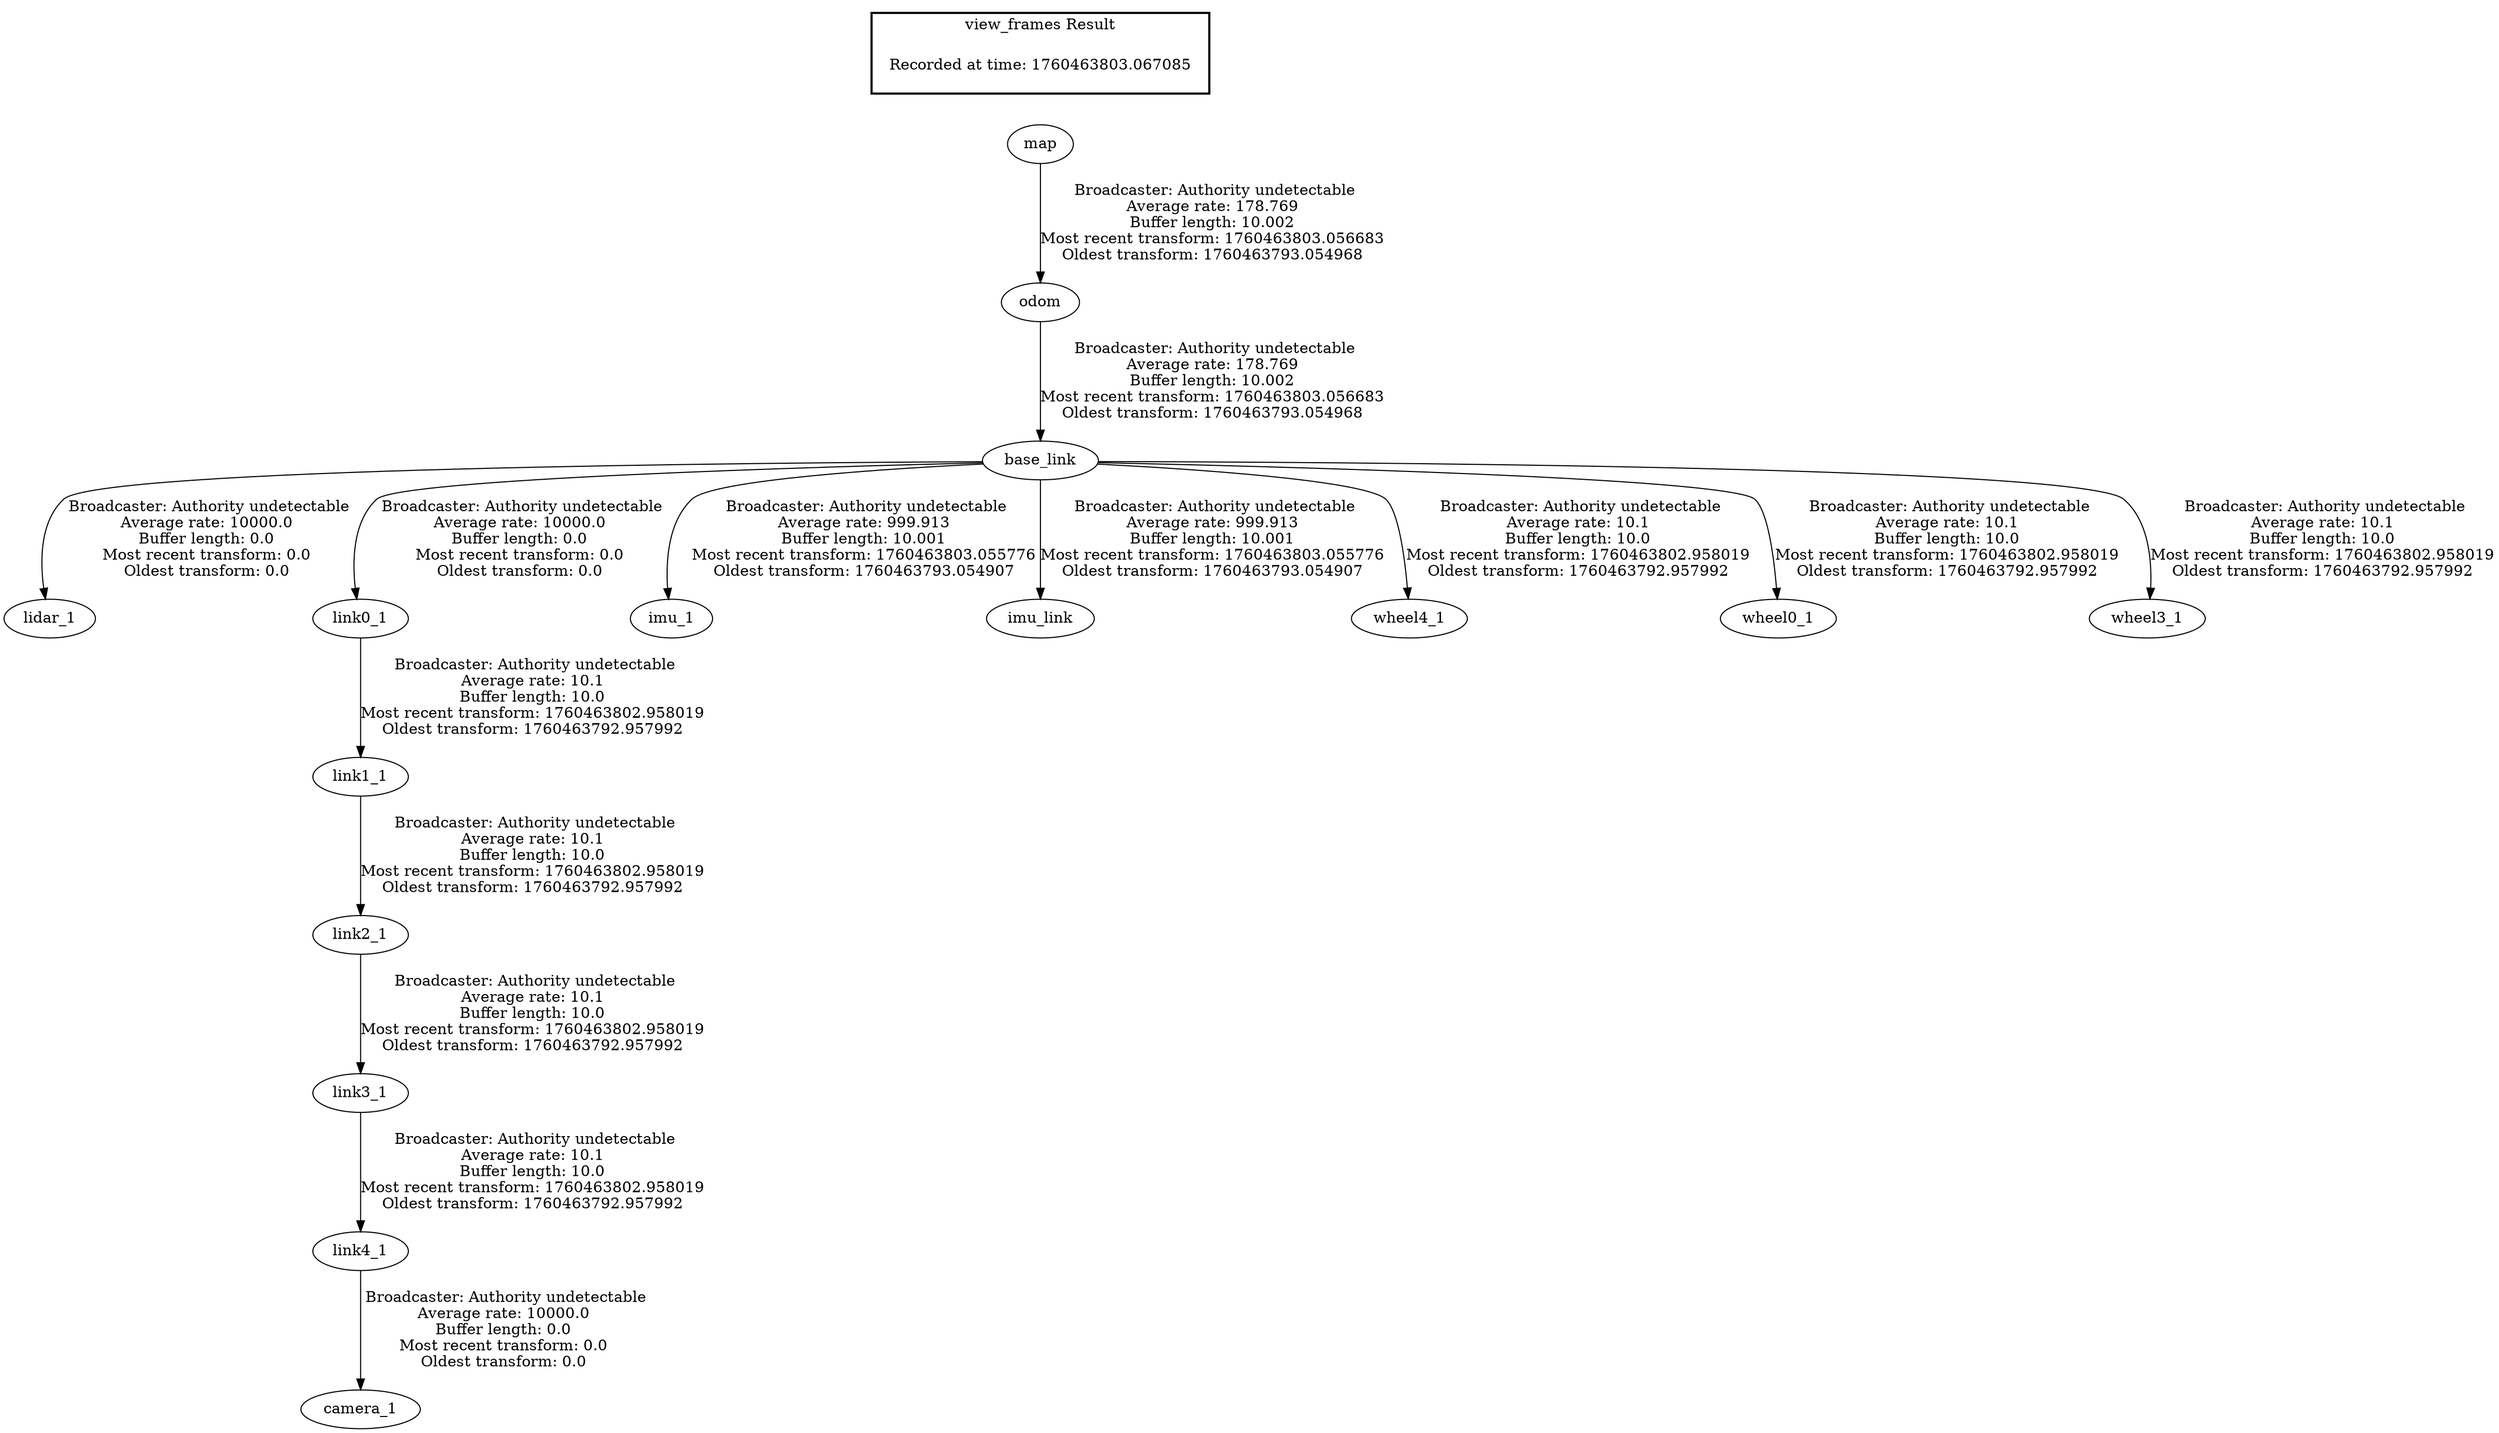 digraph G {
"odom" -> "base_link"[label=" Broadcaster: Authority undetectable\nAverage rate: 178.769\nBuffer length: 10.002\nMost recent transform: 1760463803.056683\nOldest transform: 1760463793.054968\n"];
"link4_1" -> "camera_1"[label=" Broadcaster: Authority undetectable\nAverage rate: 10000.0\nBuffer length: 0.0\nMost recent transform: 0.0\nOldest transform: 0.0\n"];
"link3_1" -> "link4_1"[label=" Broadcaster: Authority undetectable\nAverage rate: 10.1\nBuffer length: 10.0\nMost recent transform: 1760463802.958019\nOldest transform: 1760463792.957992\n"];
"base_link" -> "lidar_1"[label=" Broadcaster: Authority undetectable\nAverage rate: 10000.0\nBuffer length: 0.0\nMost recent transform: 0.0\nOldest transform: 0.0\n"];
"base_link" -> "link0_1"[label=" Broadcaster: Authority undetectable\nAverage rate: 10000.0\nBuffer length: 0.0\nMost recent transform: 0.0\nOldest transform: 0.0\n"];
"base_link" -> "imu_1"[label=" Broadcaster: Authority undetectable\nAverage rate: 999.913\nBuffer length: 10.001\nMost recent transform: 1760463803.055776\nOldest transform: 1760463793.054907\n"];
"base_link" -> "imu_link"[label=" Broadcaster: Authority undetectable\nAverage rate: 999.913\nBuffer length: 10.001\nMost recent transform: 1760463803.055776\nOldest transform: 1760463793.054907\n"];
"link0_1" -> "link1_1"[label=" Broadcaster: Authority undetectable\nAverage rate: 10.1\nBuffer length: 10.0\nMost recent transform: 1760463802.958019\nOldest transform: 1760463792.957992\n"];
"link1_1" -> "link2_1"[label=" Broadcaster: Authority undetectable\nAverage rate: 10.1\nBuffer length: 10.0\nMost recent transform: 1760463802.958019\nOldest transform: 1760463792.957992\n"];
"link2_1" -> "link3_1"[label=" Broadcaster: Authority undetectable\nAverage rate: 10.1\nBuffer length: 10.0\nMost recent transform: 1760463802.958019\nOldest transform: 1760463792.957992\n"];
"base_link" -> "wheel4_1"[label=" Broadcaster: Authority undetectable\nAverage rate: 10.1\nBuffer length: 10.0\nMost recent transform: 1760463802.958019\nOldest transform: 1760463792.957992\n"];
"base_link" -> "wheel0_1"[label=" Broadcaster: Authority undetectable\nAverage rate: 10.1\nBuffer length: 10.0\nMost recent transform: 1760463802.958019\nOldest transform: 1760463792.957992\n"];
"base_link" -> "wheel3_1"[label=" Broadcaster: Authority undetectable\nAverage rate: 10.1\nBuffer length: 10.0\nMost recent transform: 1760463802.958019\nOldest transform: 1760463792.957992\n"];
"map" -> "odom"[label=" Broadcaster: Authority undetectable\nAverage rate: 178.769\nBuffer length: 10.002\nMost recent transform: 1760463803.056683\nOldest transform: 1760463793.054968\n"];
edge [style=invis];
 subgraph cluster_legend { style=bold; color=black; label ="view_frames Result";
"Recorded at time: 1760463803.067085"[ shape=plaintext ] ;
}->"map";
}